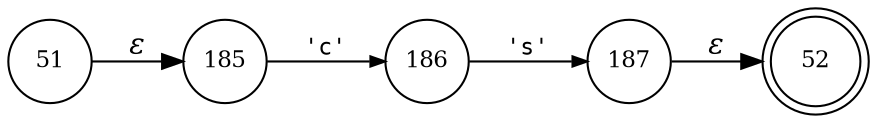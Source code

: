digraph ATN {
rankdir=LR;
s52[fontsize=11, label="52", shape=doublecircle, fixedsize=true, width=.6];
s51[fontsize=11,label="51", shape=circle, fixedsize=true, width=.55, peripheries=1];
s185[fontsize=11,label="185", shape=circle, fixedsize=true, width=.55, peripheries=1];
s186[fontsize=11,label="186", shape=circle, fixedsize=true, width=.55, peripheries=1];
s187[fontsize=11,label="187", shape=circle, fixedsize=true, width=.55, peripheries=1];
s51 -> s185 [fontname="Times-Italic", label="&epsilon;"];
s185 -> s186 [fontsize=11, fontname="Courier", arrowsize=.7, label = "'c'", arrowhead = normal];
s186 -> s187 [fontsize=11, fontname="Courier", arrowsize=.7, label = "'s'", arrowhead = normal];
s187 -> s52 [fontname="Times-Italic", label="&epsilon;"];
}